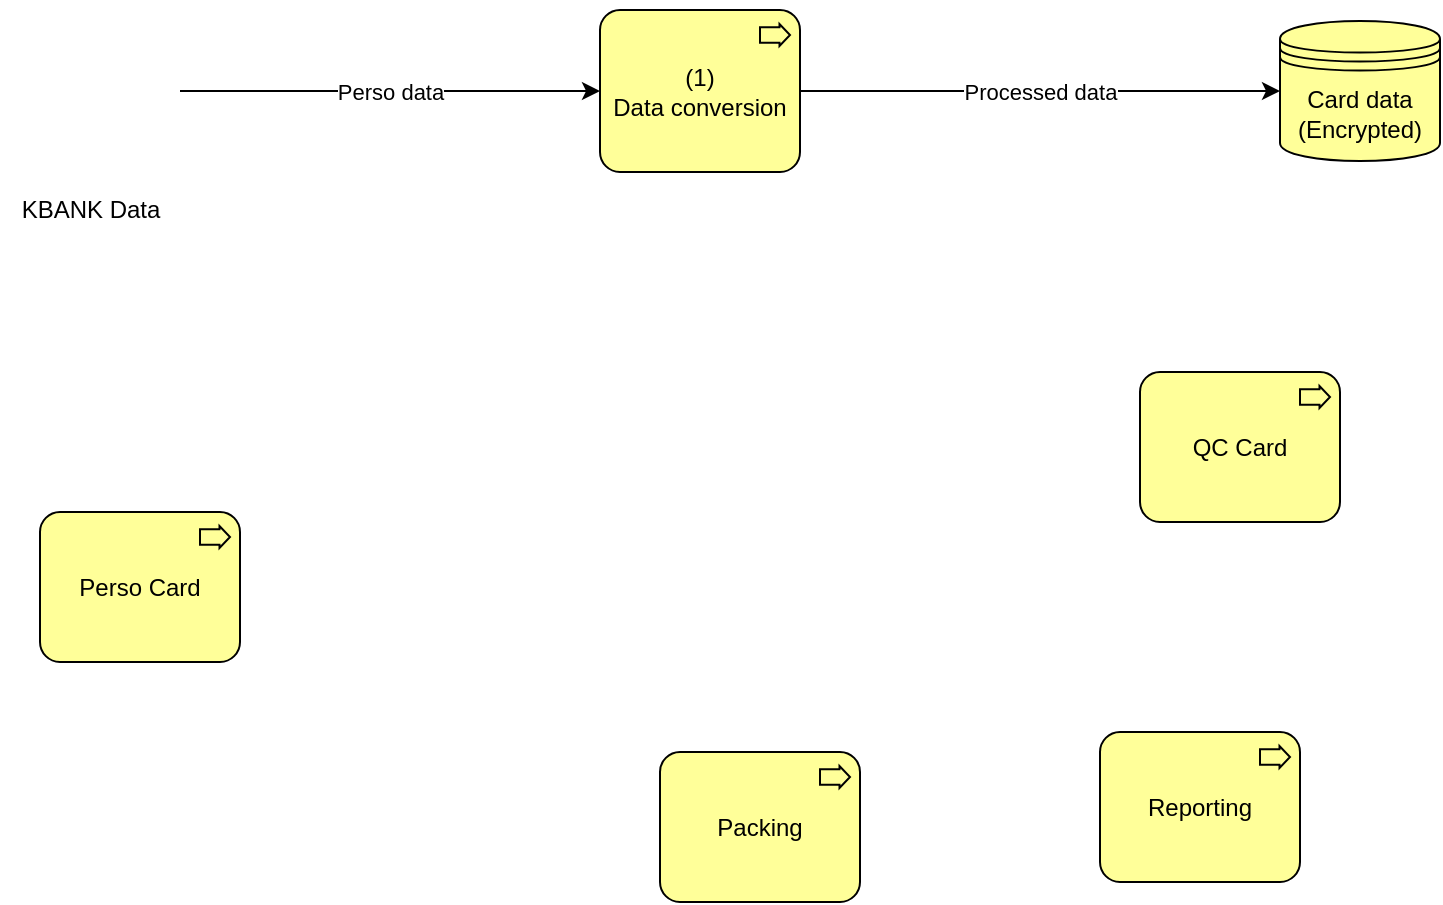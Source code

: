 <mxfile version="20.5.3" type="github">
  <diagram id="wc-A6Sfrnum5uIk4BeKL" name="หน้า-1">
    <mxGraphModel dx="1278" dy="556" grid="1" gridSize="10" guides="1" tooltips="1" connect="1" arrows="1" fold="1" page="1" pageScale="1" pageWidth="827" pageHeight="1169" math="0" shadow="0">
      <root>
        <mxCell id="0" />
        <mxCell id="1" parent="0" />
        <mxCell id="qd-2hAMW60egTf8o3CjC-6" value="Perso data" style="edgeStyle=orthogonalEdgeStyle;rounded=0;orthogonalLoop=1;jettySize=auto;html=1;entryX=0;entryY=0.5;entryDx=0;entryDy=0;entryPerimeter=0;" edge="1" parent="1" source="qd-2hAMW60egTf8o3CjC-3" target="qd-2hAMW60egTf8o3CjC-5">
          <mxGeometry relative="1" as="geometry" />
        </mxCell>
        <mxCell id="qd-2hAMW60egTf8o3CjC-3" value="KBANK Data" style="shape=image;html=1;verticalAlign=top;verticalLabelPosition=bottom;labelBackgroundColor=#ffffff;imageAspect=0;aspect=fixed;image=https://cdn2.iconfinder.com/data/icons/whcompare-servers-web-hosting/50/sftp-128.png" vertex="1" parent="1">
          <mxGeometry x="70" y="64.5" width="90" height="90" as="geometry" />
        </mxCell>
        <mxCell id="qd-2hAMW60egTf8o3CjC-12" value="Processed data" style="edgeStyle=orthogonalEdgeStyle;rounded=0;orthogonalLoop=1;jettySize=auto;html=1;entryX=0;entryY=0.5;entryDx=0;entryDy=0;" edge="1" parent="1" source="qd-2hAMW60egTf8o3CjC-5" target="qd-2hAMW60egTf8o3CjC-11">
          <mxGeometry relative="1" as="geometry" />
        </mxCell>
        <mxCell id="qd-2hAMW60egTf8o3CjC-5" value="&lt;div&gt;(1)&lt;/div&gt;&lt;div&gt;Data conversion&lt;/div&gt;" style="html=1;outlineConnect=0;whiteSpace=wrap;fillColor=#ffff99;shape=mxgraph.archimate.business;busType=process" vertex="1" parent="1">
          <mxGeometry x="370" y="69" width="100" height="81" as="geometry" />
        </mxCell>
        <mxCell id="qd-2hAMW60egTf8o3CjC-7" value="Reporting" style="html=1;outlineConnect=0;whiteSpace=wrap;fillColor=#ffff99;shape=mxgraph.archimate.business;busType=process" vertex="1" parent="1">
          <mxGeometry x="620" y="430" width="100" height="75" as="geometry" />
        </mxCell>
        <mxCell id="qd-2hAMW60egTf8o3CjC-8" value="&lt;div&gt;Perso Card&lt;/div&gt;" style="html=1;outlineConnect=0;whiteSpace=wrap;fillColor=#ffff99;shape=mxgraph.archimate.business;busType=process" vertex="1" parent="1">
          <mxGeometry x="90" y="320" width="100" height="75" as="geometry" />
        </mxCell>
        <mxCell id="qd-2hAMW60egTf8o3CjC-9" value="QC Card" style="html=1;outlineConnect=0;whiteSpace=wrap;fillColor=#ffff99;shape=mxgraph.archimate.business;busType=process" vertex="1" parent="1">
          <mxGeometry x="640" y="250" width="100" height="75" as="geometry" />
        </mxCell>
        <mxCell id="qd-2hAMW60egTf8o3CjC-10" value="Packing" style="html=1;outlineConnect=0;whiteSpace=wrap;fillColor=#ffff99;shape=mxgraph.archimate.business;busType=process" vertex="1" parent="1">
          <mxGeometry x="400" y="440" width="100" height="75" as="geometry" />
        </mxCell>
        <mxCell id="qd-2hAMW60egTf8o3CjC-11" value="&lt;div&gt;Card data&lt;/div&gt;&lt;div&gt;(Encrypted)&lt;br&gt;&lt;/div&gt;" style="shape=datastore;whiteSpace=wrap;html=1;fillColor=#FFFF99;" vertex="1" parent="1">
          <mxGeometry x="710" y="74.5" width="80" height="70" as="geometry" />
        </mxCell>
      </root>
    </mxGraphModel>
  </diagram>
</mxfile>
